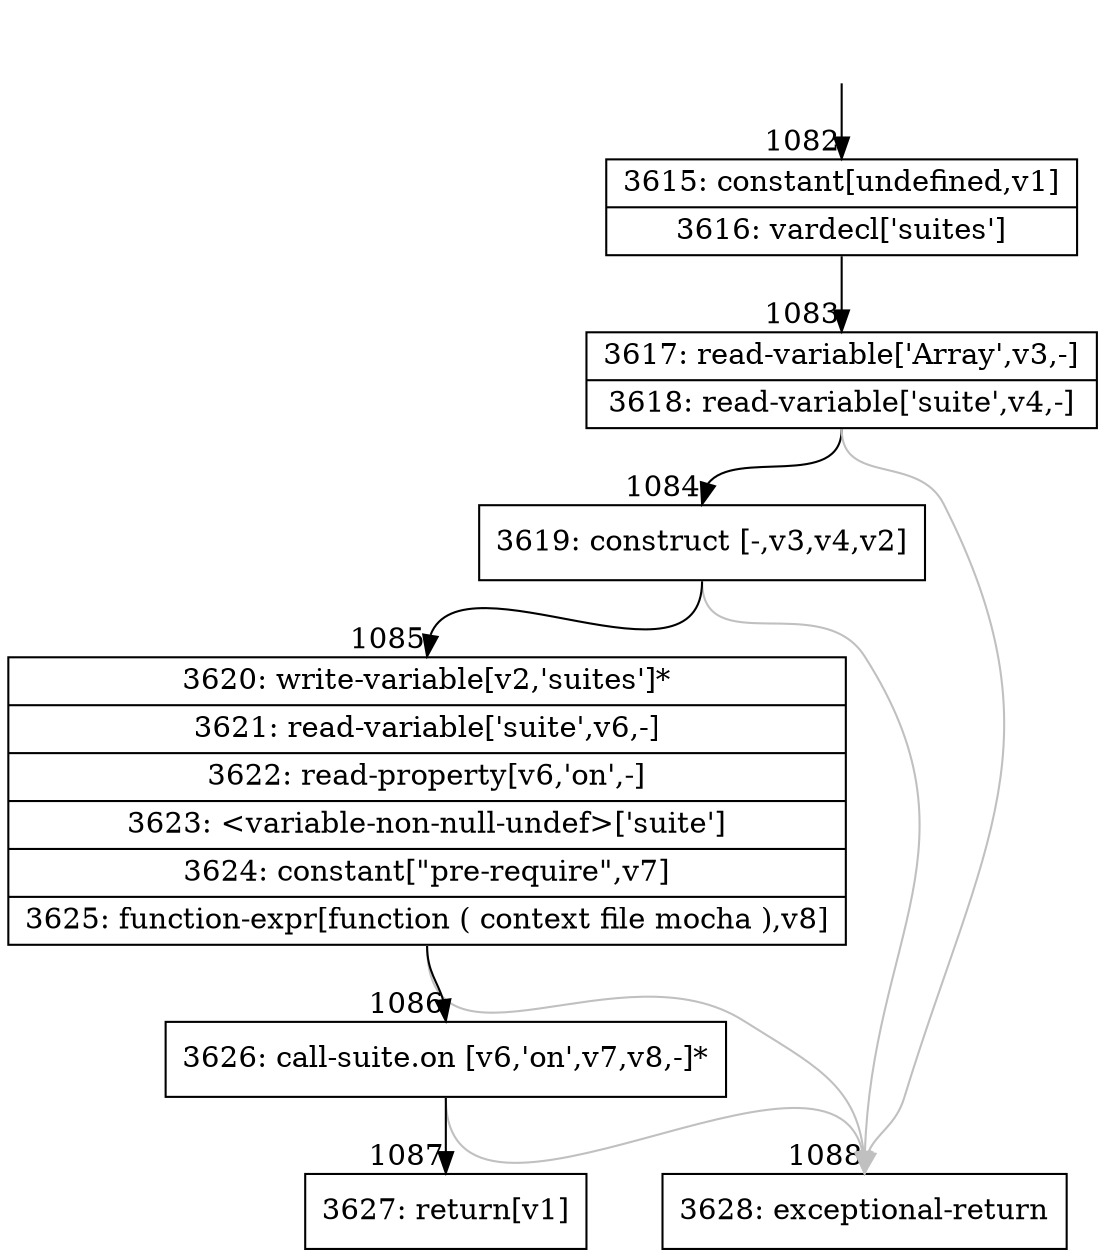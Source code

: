 digraph {
rankdir="TD"
BB_entry100[shape=none,label=""];
BB_entry100 -> BB1082 [tailport=s, headport=n, headlabel="    1082"]
BB1082 [shape=record label="{3615: constant[undefined,v1]|3616: vardecl['suites']}" ] 
BB1082 -> BB1083 [tailport=s, headport=n, headlabel="      1083"]
BB1083 [shape=record label="{3617: read-variable['Array',v3,-]|3618: read-variable['suite',v4,-]}" ] 
BB1083 -> BB1084 [tailport=s, headport=n, headlabel="      1084"]
BB1083 -> BB1088 [tailport=s, headport=n, color=gray, headlabel="      1088"]
BB1084 [shape=record label="{3619: construct [-,v3,v4,v2]}" ] 
BB1084 -> BB1085 [tailport=s, headport=n, headlabel="      1085"]
BB1084 -> BB1088 [tailport=s, headport=n, color=gray]
BB1085 [shape=record label="{3620: write-variable[v2,'suites']*|3621: read-variable['suite',v6,-]|3622: read-property[v6,'on',-]|3623: \<variable-non-null-undef\>['suite']|3624: constant[\"pre-require\",v7]|3625: function-expr[function ( context file mocha ),v8]}" ] 
BB1085 -> BB1086 [tailport=s, headport=n, headlabel="      1086"]
BB1085 -> BB1088 [tailport=s, headport=n, color=gray]
BB1086 [shape=record label="{3626: call-suite.on [v6,'on',v7,v8,-]*}" ] 
BB1086 -> BB1087 [tailport=s, headport=n, headlabel="      1087"]
BB1086 -> BB1088 [tailport=s, headport=n, color=gray]
BB1087 [shape=record label="{3627: return[v1]}" ] 
BB1088 [shape=record label="{3628: exceptional-return}" ] 
//#$~ 1284
}
